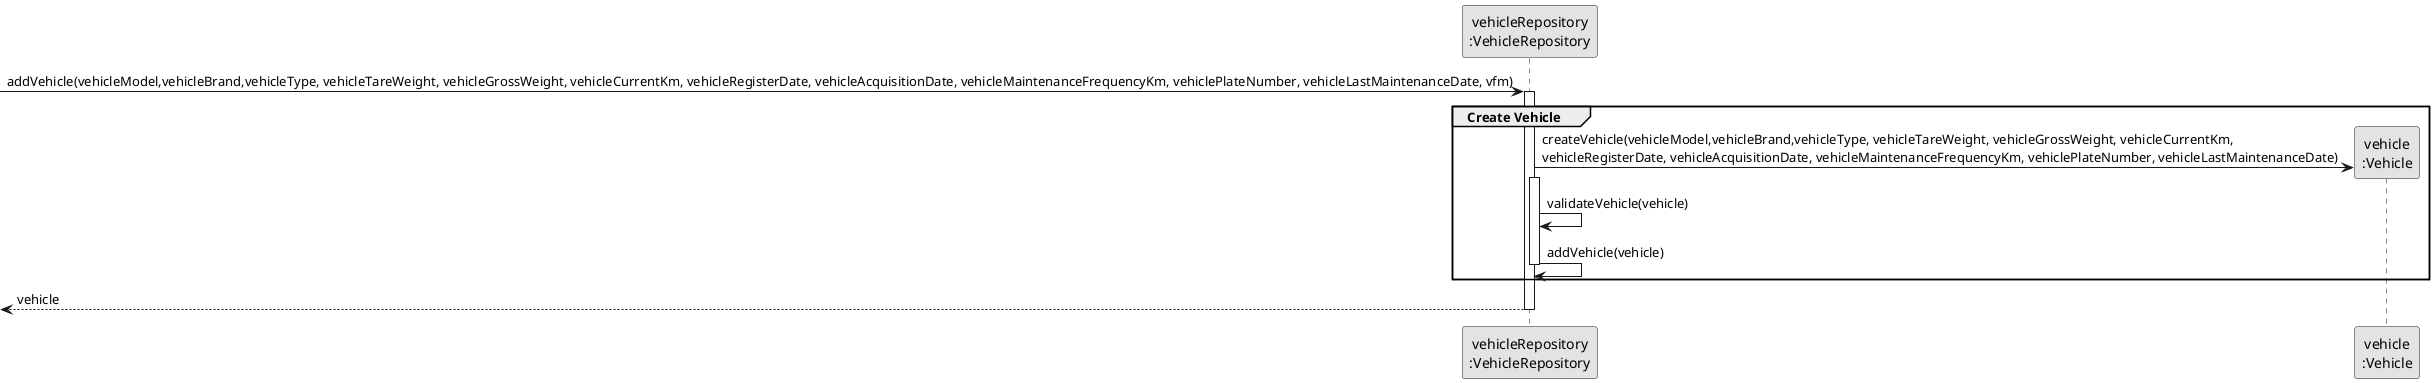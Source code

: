 @startuml
skinparam monochrome true
skinparam packageStyle rectangle
skinparam shadowing false

participant "vehicleRepository\n:VehicleRepository" as VR
participant "vehicle\n:Vehicle" as Vehicle

-> VR: addVehicle(vehicleModel,vehicleBrand,vehicleType, vehicleTareWeight, vehicleGrossWeight, vehicleCurrentKm, vehicleRegisterDate, vehicleAcquisitionDate, vehicleMaintenanceFrequencyKm, vehiclePlateNumber, vehicleLastMaintenanceDate, vfm)

activate VR
    group Create Vehicle

        VR -> Vehicle**: createVehicle(vehicleModel,vehicleBrand,vehicleType, vehicleTareWeight, vehicleGrossWeight, vehicleCurrentKm, \nvehicleRegisterDate, vehicleAcquisitionDate, vehicleMaintenanceFrequencyKm, vehiclePlateNumber, vehicleLastMaintenanceDate)
                activate VR
                    VR -> VR: validateVehicle(vehicle)
        VR -> VR: addVehicle(vehicle)


            deactivate VR

    end

    <-- VR : vehicle
deactivate VR


@enduml